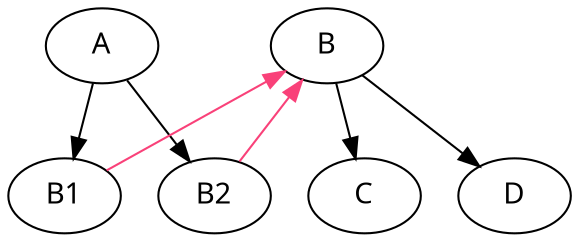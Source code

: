 digraph tree {
  node [fontname="Avenir Next"];
  edge [fontname="Avenir Next"];

  A -> B1
  A -> B2

  B -> B1 [color="#f94179", dir=back]
  B -> B2 [color="#f94179", dir=back]
  B -> C
  B -> D

}
